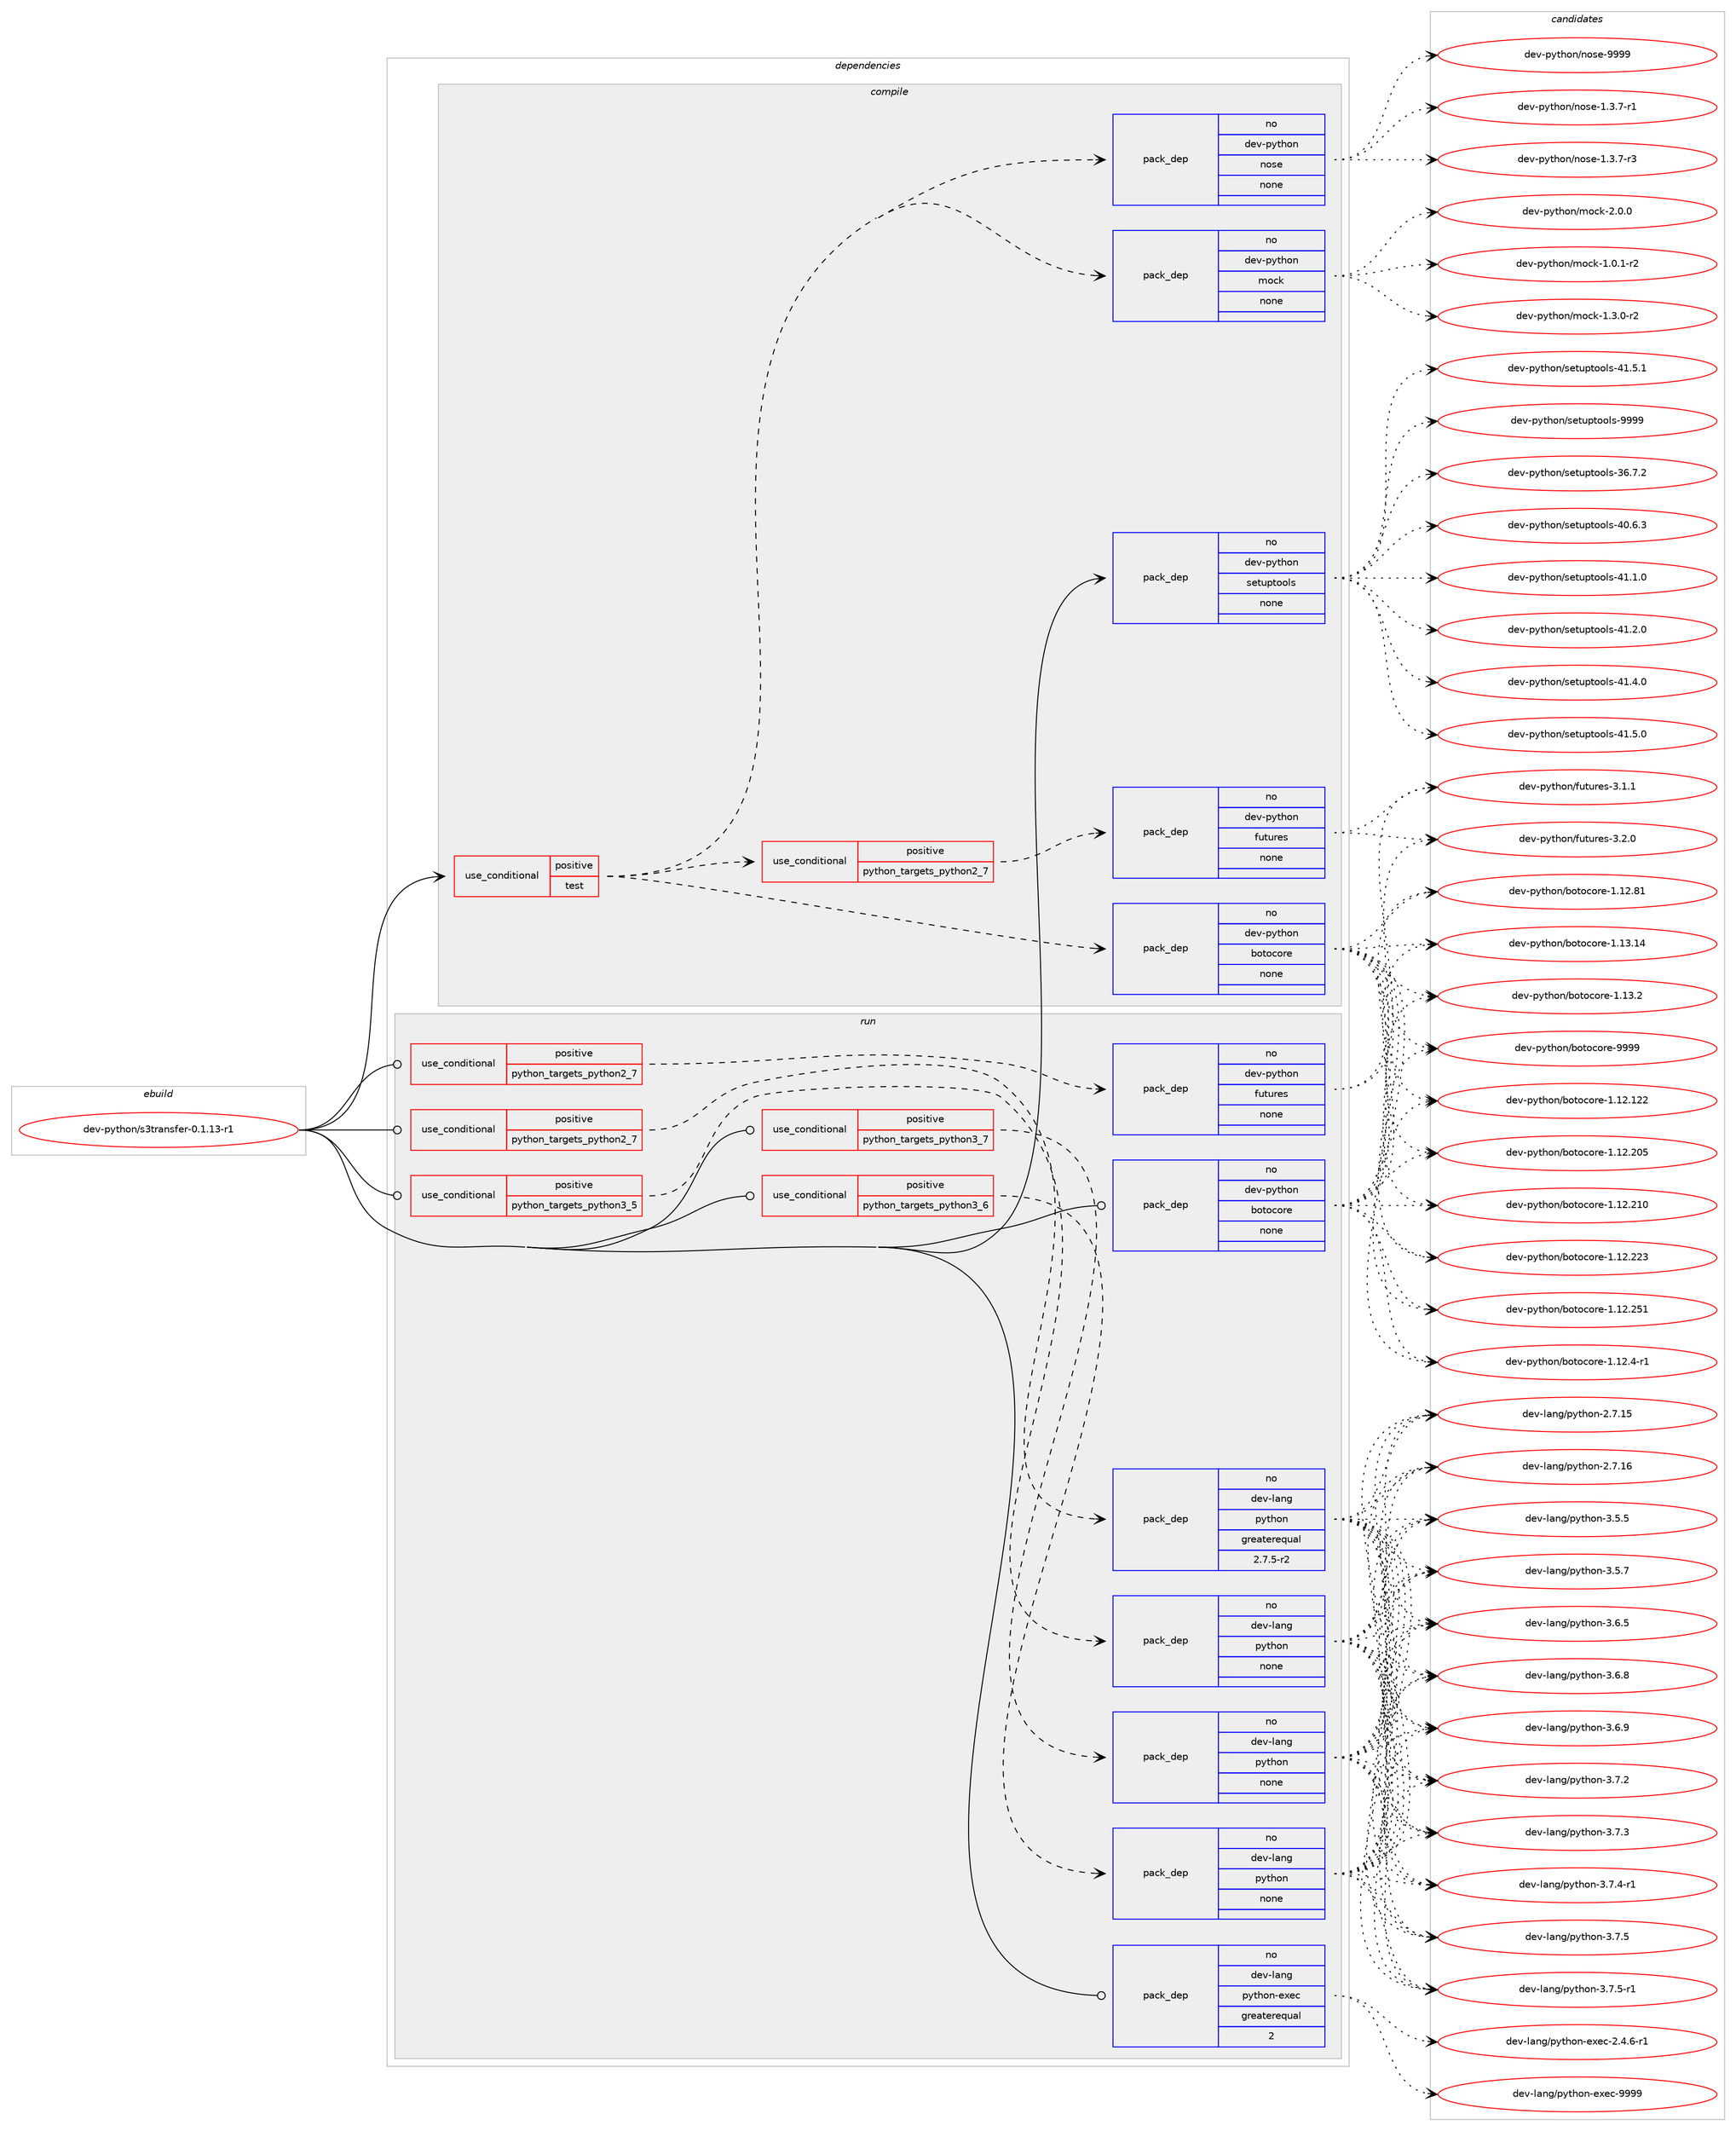 digraph prolog {

# *************
# Graph options
# *************

newrank=true;
concentrate=true;
compound=true;
graph [rankdir=LR,fontname=Helvetica,fontsize=10,ranksep=1.5];#, ranksep=2.5, nodesep=0.2];
edge  [arrowhead=vee];
node  [fontname=Helvetica,fontsize=10];

# **********
# The ebuild
# **********

subgraph cluster_leftcol {
color=gray;
rank=same;
label=<<i>ebuild</i>>;
id [label="dev-python/s3transfer-0.1.13-r1", color=red, width=4, href="../dev-python/s3transfer-0.1.13-r1.svg"];
}

# ****************
# The dependencies
# ****************

subgraph cluster_midcol {
color=gray;
label=<<i>dependencies</i>>;
subgraph cluster_compile {
fillcolor="#eeeeee";
style=filled;
label=<<i>compile</i>>;
subgraph cond148989 {
dependency636232 [label=<<TABLE BORDER="0" CELLBORDER="1" CELLSPACING="0" CELLPADDING="4"><TR><TD ROWSPAN="3" CELLPADDING="10">use_conditional</TD></TR><TR><TD>positive</TD></TR><TR><TD>test</TD></TR></TABLE>>, shape=none, color=red];
subgraph pack475362 {
dependency636233 [label=<<TABLE BORDER="0" CELLBORDER="1" CELLSPACING="0" CELLPADDING="4" WIDTH="220"><TR><TD ROWSPAN="6" CELLPADDING="30">pack_dep</TD></TR><TR><TD WIDTH="110">no</TD></TR><TR><TD>dev-python</TD></TR><TR><TD>botocore</TD></TR><TR><TD>none</TD></TR><TR><TD></TD></TR></TABLE>>, shape=none, color=blue];
}
dependency636232:e -> dependency636233:w [weight=20,style="dashed",arrowhead="vee"];
subgraph cond148990 {
dependency636234 [label=<<TABLE BORDER="0" CELLBORDER="1" CELLSPACING="0" CELLPADDING="4"><TR><TD ROWSPAN="3" CELLPADDING="10">use_conditional</TD></TR><TR><TD>positive</TD></TR><TR><TD>python_targets_python2_7</TD></TR></TABLE>>, shape=none, color=red];
subgraph pack475363 {
dependency636235 [label=<<TABLE BORDER="0" CELLBORDER="1" CELLSPACING="0" CELLPADDING="4" WIDTH="220"><TR><TD ROWSPAN="6" CELLPADDING="30">pack_dep</TD></TR><TR><TD WIDTH="110">no</TD></TR><TR><TD>dev-python</TD></TR><TR><TD>futures</TD></TR><TR><TD>none</TD></TR><TR><TD></TD></TR></TABLE>>, shape=none, color=blue];
}
dependency636234:e -> dependency636235:w [weight=20,style="dashed",arrowhead="vee"];
}
dependency636232:e -> dependency636234:w [weight=20,style="dashed",arrowhead="vee"];
subgraph pack475364 {
dependency636236 [label=<<TABLE BORDER="0" CELLBORDER="1" CELLSPACING="0" CELLPADDING="4" WIDTH="220"><TR><TD ROWSPAN="6" CELLPADDING="30">pack_dep</TD></TR><TR><TD WIDTH="110">no</TD></TR><TR><TD>dev-python</TD></TR><TR><TD>mock</TD></TR><TR><TD>none</TD></TR><TR><TD></TD></TR></TABLE>>, shape=none, color=blue];
}
dependency636232:e -> dependency636236:w [weight=20,style="dashed",arrowhead="vee"];
subgraph pack475365 {
dependency636237 [label=<<TABLE BORDER="0" CELLBORDER="1" CELLSPACING="0" CELLPADDING="4" WIDTH="220"><TR><TD ROWSPAN="6" CELLPADDING="30">pack_dep</TD></TR><TR><TD WIDTH="110">no</TD></TR><TR><TD>dev-python</TD></TR><TR><TD>nose</TD></TR><TR><TD>none</TD></TR><TR><TD></TD></TR></TABLE>>, shape=none, color=blue];
}
dependency636232:e -> dependency636237:w [weight=20,style="dashed",arrowhead="vee"];
}
id:e -> dependency636232:w [weight=20,style="solid",arrowhead="vee"];
subgraph pack475366 {
dependency636238 [label=<<TABLE BORDER="0" CELLBORDER="1" CELLSPACING="0" CELLPADDING="4" WIDTH="220"><TR><TD ROWSPAN="6" CELLPADDING="30">pack_dep</TD></TR><TR><TD WIDTH="110">no</TD></TR><TR><TD>dev-python</TD></TR><TR><TD>setuptools</TD></TR><TR><TD>none</TD></TR><TR><TD></TD></TR></TABLE>>, shape=none, color=blue];
}
id:e -> dependency636238:w [weight=20,style="solid",arrowhead="vee"];
}
subgraph cluster_compileandrun {
fillcolor="#eeeeee";
style=filled;
label=<<i>compile and run</i>>;
}
subgraph cluster_run {
fillcolor="#eeeeee";
style=filled;
label=<<i>run</i>>;
subgraph cond148991 {
dependency636239 [label=<<TABLE BORDER="0" CELLBORDER="1" CELLSPACING="0" CELLPADDING="4"><TR><TD ROWSPAN="3" CELLPADDING="10">use_conditional</TD></TR><TR><TD>positive</TD></TR><TR><TD>python_targets_python2_7</TD></TR></TABLE>>, shape=none, color=red];
subgraph pack475367 {
dependency636240 [label=<<TABLE BORDER="0" CELLBORDER="1" CELLSPACING="0" CELLPADDING="4" WIDTH="220"><TR><TD ROWSPAN="6" CELLPADDING="30">pack_dep</TD></TR><TR><TD WIDTH="110">no</TD></TR><TR><TD>dev-lang</TD></TR><TR><TD>python</TD></TR><TR><TD>greaterequal</TD></TR><TR><TD>2.7.5-r2</TD></TR></TABLE>>, shape=none, color=blue];
}
dependency636239:e -> dependency636240:w [weight=20,style="dashed",arrowhead="vee"];
}
id:e -> dependency636239:w [weight=20,style="solid",arrowhead="odot"];
subgraph cond148992 {
dependency636241 [label=<<TABLE BORDER="0" CELLBORDER="1" CELLSPACING="0" CELLPADDING="4"><TR><TD ROWSPAN="3" CELLPADDING="10">use_conditional</TD></TR><TR><TD>positive</TD></TR><TR><TD>python_targets_python2_7</TD></TR></TABLE>>, shape=none, color=red];
subgraph pack475368 {
dependency636242 [label=<<TABLE BORDER="0" CELLBORDER="1" CELLSPACING="0" CELLPADDING="4" WIDTH="220"><TR><TD ROWSPAN="6" CELLPADDING="30">pack_dep</TD></TR><TR><TD WIDTH="110">no</TD></TR><TR><TD>dev-python</TD></TR><TR><TD>futures</TD></TR><TR><TD>none</TD></TR><TR><TD></TD></TR></TABLE>>, shape=none, color=blue];
}
dependency636241:e -> dependency636242:w [weight=20,style="dashed",arrowhead="vee"];
}
id:e -> dependency636241:w [weight=20,style="solid",arrowhead="odot"];
subgraph cond148993 {
dependency636243 [label=<<TABLE BORDER="0" CELLBORDER="1" CELLSPACING="0" CELLPADDING="4"><TR><TD ROWSPAN="3" CELLPADDING="10">use_conditional</TD></TR><TR><TD>positive</TD></TR><TR><TD>python_targets_python3_5</TD></TR></TABLE>>, shape=none, color=red];
subgraph pack475369 {
dependency636244 [label=<<TABLE BORDER="0" CELLBORDER="1" CELLSPACING="0" CELLPADDING="4" WIDTH="220"><TR><TD ROWSPAN="6" CELLPADDING="30">pack_dep</TD></TR><TR><TD WIDTH="110">no</TD></TR><TR><TD>dev-lang</TD></TR><TR><TD>python</TD></TR><TR><TD>none</TD></TR><TR><TD></TD></TR></TABLE>>, shape=none, color=blue];
}
dependency636243:e -> dependency636244:w [weight=20,style="dashed",arrowhead="vee"];
}
id:e -> dependency636243:w [weight=20,style="solid",arrowhead="odot"];
subgraph cond148994 {
dependency636245 [label=<<TABLE BORDER="0" CELLBORDER="1" CELLSPACING="0" CELLPADDING="4"><TR><TD ROWSPAN="3" CELLPADDING="10">use_conditional</TD></TR><TR><TD>positive</TD></TR><TR><TD>python_targets_python3_6</TD></TR></TABLE>>, shape=none, color=red];
subgraph pack475370 {
dependency636246 [label=<<TABLE BORDER="0" CELLBORDER="1" CELLSPACING="0" CELLPADDING="4" WIDTH="220"><TR><TD ROWSPAN="6" CELLPADDING="30">pack_dep</TD></TR><TR><TD WIDTH="110">no</TD></TR><TR><TD>dev-lang</TD></TR><TR><TD>python</TD></TR><TR><TD>none</TD></TR><TR><TD></TD></TR></TABLE>>, shape=none, color=blue];
}
dependency636245:e -> dependency636246:w [weight=20,style="dashed",arrowhead="vee"];
}
id:e -> dependency636245:w [weight=20,style="solid",arrowhead="odot"];
subgraph cond148995 {
dependency636247 [label=<<TABLE BORDER="0" CELLBORDER="1" CELLSPACING="0" CELLPADDING="4"><TR><TD ROWSPAN="3" CELLPADDING="10">use_conditional</TD></TR><TR><TD>positive</TD></TR><TR><TD>python_targets_python3_7</TD></TR></TABLE>>, shape=none, color=red];
subgraph pack475371 {
dependency636248 [label=<<TABLE BORDER="0" CELLBORDER="1" CELLSPACING="0" CELLPADDING="4" WIDTH="220"><TR><TD ROWSPAN="6" CELLPADDING="30">pack_dep</TD></TR><TR><TD WIDTH="110">no</TD></TR><TR><TD>dev-lang</TD></TR><TR><TD>python</TD></TR><TR><TD>none</TD></TR><TR><TD></TD></TR></TABLE>>, shape=none, color=blue];
}
dependency636247:e -> dependency636248:w [weight=20,style="dashed",arrowhead="vee"];
}
id:e -> dependency636247:w [weight=20,style="solid",arrowhead="odot"];
subgraph pack475372 {
dependency636249 [label=<<TABLE BORDER="0" CELLBORDER="1" CELLSPACING="0" CELLPADDING="4" WIDTH="220"><TR><TD ROWSPAN="6" CELLPADDING="30">pack_dep</TD></TR><TR><TD WIDTH="110">no</TD></TR><TR><TD>dev-lang</TD></TR><TR><TD>python-exec</TD></TR><TR><TD>greaterequal</TD></TR><TR><TD>2</TD></TR></TABLE>>, shape=none, color=blue];
}
id:e -> dependency636249:w [weight=20,style="solid",arrowhead="odot"];
subgraph pack475373 {
dependency636250 [label=<<TABLE BORDER="0" CELLBORDER="1" CELLSPACING="0" CELLPADDING="4" WIDTH="220"><TR><TD ROWSPAN="6" CELLPADDING="30">pack_dep</TD></TR><TR><TD WIDTH="110">no</TD></TR><TR><TD>dev-python</TD></TR><TR><TD>botocore</TD></TR><TR><TD>none</TD></TR><TR><TD></TD></TR></TABLE>>, shape=none, color=blue];
}
id:e -> dependency636250:w [weight=20,style="solid",arrowhead="odot"];
}
}

# **************
# The candidates
# **************

subgraph cluster_choices {
rank=same;
color=gray;
label=<<i>candidates</i>>;

subgraph choice475362 {
color=black;
nodesep=1;
choice10010111845112121116104111110479811111611199111114101454946495046495050 [label="dev-python/botocore-1.12.122", color=red, width=4,href="../dev-python/botocore-1.12.122.svg"];
choice10010111845112121116104111110479811111611199111114101454946495046504853 [label="dev-python/botocore-1.12.205", color=red, width=4,href="../dev-python/botocore-1.12.205.svg"];
choice10010111845112121116104111110479811111611199111114101454946495046504948 [label="dev-python/botocore-1.12.210", color=red, width=4,href="../dev-python/botocore-1.12.210.svg"];
choice10010111845112121116104111110479811111611199111114101454946495046505051 [label="dev-python/botocore-1.12.223", color=red, width=4,href="../dev-python/botocore-1.12.223.svg"];
choice10010111845112121116104111110479811111611199111114101454946495046505349 [label="dev-python/botocore-1.12.251", color=red, width=4,href="../dev-python/botocore-1.12.251.svg"];
choice10010111845112121116104111110479811111611199111114101454946495046524511449 [label="dev-python/botocore-1.12.4-r1", color=red, width=4,href="../dev-python/botocore-1.12.4-r1.svg"];
choice100101118451121211161041111104798111116111991111141014549464950465649 [label="dev-python/botocore-1.12.81", color=red, width=4,href="../dev-python/botocore-1.12.81.svg"];
choice100101118451121211161041111104798111116111991111141014549464951464952 [label="dev-python/botocore-1.13.14", color=red, width=4,href="../dev-python/botocore-1.13.14.svg"];
choice1001011184511212111610411111047981111161119911111410145494649514650 [label="dev-python/botocore-1.13.2", color=red, width=4,href="../dev-python/botocore-1.13.2.svg"];
choice100101118451121211161041111104798111116111991111141014557575757 [label="dev-python/botocore-9999", color=red, width=4,href="../dev-python/botocore-9999.svg"];
dependency636233:e -> choice10010111845112121116104111110479811111611199111114101454946495046495050:w [style=dotted,weight="100"];
dependency636233:e -> choice10010111845112121116104111110479811111611199111114101454946495046504853:w [style=dotted,weight="100"];
dependency636233:e -> choice10010111845112121116104111110479811111611199111114101454946495046504948:w [style=dotted,weight="100"];
dependency636233:e -> choice10010111845112121116104111110479811111611199111114101454946495046505051:w [style=dotted,weight="100"];
dependency636233:e -> choice10010111845112121116104111110479811111611199111114101454946495046505349:w [style=dotted,weight="100"];
dependency636233:e -> choice10010111845112121116104111110479811111611199111114101454946495046524511449:w [style=dotted,weight="100"];
dependency636233:e -> choice100101118451121211161041111104798111116111991111141014549464950465649:w [style=dotted,weight="100"];
dependency636233:e -> choice100101118451121211161041111104798111116111991111141014549464951464952:w [style=dotted,weight="100"];
dependency636233:e -> choice1001011184511212111610411111047981111161119911111410145494649514650:w [style=dotted,weight="100"];
dependency636233:e -> choice100101118451121211161041111104798111116111991111141014557575757:w [style=dotted,weight="100"];
}
subgraph choice475363 {
color=black;
nodesep=1;
choice1001011184511212111610411111047102117116117114101115455146494649 [label="dev-python/futures-3.1.1", color=red, width=4,href="../dev-python/futures-3.1.1.svg"];
choice1001011184511212111610411111047102117116117114101115455146504648 [label="dev-python/futures-3.2.0", color=red, width=4,href="../dev-python/futures-3.2.0.svg"];
dependency636235:e -> choice1001011184511212111610411111047102117116117114101115455146494649:w [style=dotted,weight="100"];
dependency636235:e -> choice1001011184511212111610411111047102117116117114101115455146504648:w [style=dotted,weight="100"];
}
subgraph choice475364 {
color=black;
nodesep=1;
choice1001011184511212111610411111047109111991074549464846494511450 [label="dev-python/mock-1.0.1-r2", color=red, width=4,href="../dev-python/mock-1.0.1-r2.svg"];
choice1001011184511212111610411111047109111991074549465146484511450 [label="dev-python/mock-1.3.0-r2", color=red, width=4,href="../dev-python/mock-1.3.0-r2.svg"];
choice100101118451121211161041111104710911199107455046484648 [label="dev-python/mock-2.0.0", color=red, width=4,href="../dev-python/mock-2.0.0.svg"];
dependency636236:e -> choice1001011184511212111610411111047109111991074549464846494511450:w [style=dotted,weight="100"];
dependency636236:e -> choice1001011184511212111610411111047109111991074549465146484511450:w [style=dotted,weight="100"];
dependency636236:e -> choice100101118451121211161041111104710911199107455046484648:w [style=dotted,weight="100"];
}
subgraph choice475365 {
color=black;
nodesep=1;
choice10010111845112121116104111110471101111151014549465146554511449 [label="dev-python/nose-1.3.7-r1", color=red, width=4,href="../dev-python/nose-1.3.7-r1.svg"];
choice10010111845112121116104111110471101111151014549465146554511451 [label="dev-python/nose-1.3.7-r3", color=red, width=4,href="../dev-python/nose-1.3.7-r3.svg"];
choice10010111845112121116104111110471101111151014557575757 [label="dev-python/nose-9999", color=red, width=4,href="../dev-python/nose-9999.svg"];
dependency636237:e -> choice10010111845112121116104111110471101111151014549465146554511449:w [style=dotted,weight="100"];
dependency636237:e -> choice10010111845112121116104111110471101111151014549465146554511451:w [style=dotted,weight="100"];
dependency636237:e -> choice10010111845112121116104111110471101111151014557575757:w [style=dotted,weight="100"];
}
subgraph choice475366 {
color=black;
nodesep=1;
choice100101118451121211161041111104711510111611711211611111110811545515446554650 [label="dev-python/setuptools-36.7.2", color=red, width=4,href="../dev-python/setuptools-36.7.2.svg"];
choice100101118451121211161041111104711510111611711211611111110811545524846544651 [label="dev-python/setuptools-40.6.3", color=red, width=4,href="../dev-python/setuptools-40.6.3.svg"];
choice100101118451121211161041111104711510111611711211611111110811545524946494648 [label="dev-python/setuptools-41.1.0", color=red, width=4,href="../dev-python/setuptools-41.1.0.svg"];
choice100101118451121211161041111104711510111611711211611111110811545524946504648 [label="dev-python/setuptools-41.2.0", color=red, width=4,href="../dev-python/setuptools-41.2.0.svg"];
choice100101118451121211161041111104711510111611711211611111110811545524946524648 [label="dev-python/setuptools-41.4.0", color=red, width=4,href="../dev-python/setuptools-41.4.0.svg"];
choice100101118451121211161041111104711510111611711211611111110811545524946534648 [label="dev-python/setuptools-41.5.0", color=red, width=4,href="../dev-python/setuptools-41.5.0.svg"];
choice100101118451121211161041111104711510111611711211611111110811545524946534649 [label="dev-python/setuptools-41.5.1", color=red, width=4,href="../dev-python/setuptools-41.5.1.svg"];
choice10010111845112121116104111110471151011161171121161111111081154557575757 [label="dev-python/setuptools-9999", color=red, width=4,href="../dev-python/setuptools-9999.svg"];
dependency636238:e -> choice100101118451121211161041111104711510111611711211611111110811545515446554650:w [style=dotted,weight="100"];
dependency636238:e -> choice100101118451121211161041111104711510111611711211611111110811545524846544651:w [style=dotted,weight="100"];
dependency636238:e -> choice100101118451121211161041111104711510111611711211611111110811545524946494648:w [style=dotted,weight="100"];
dependency636238:e -> choice100101118451121211161041111104711510111611711211611111110811545524946504648:w [style=dotted,weight="100"];
dependency636238:e -> choice100101118451121211161041111104711510111611711211611111110811545524946524648:w [style=dotted,weight="100"];
dependency636238:e -> choice100101118451121211161041111104711510111611711211611111110811545524946534648:w [style=dotted,weight="100"];
dependency636238:e -> choice100101118451121211161041111104711510111611711211611111110811545524946534649:w [style=dotted,weight="100"];
dependency636238:e -> choice10010111845112121116104111110471151011161171121161111111081154557575757:w [style=dotted,weight="100"];
}
subgraph choice475367 {
color=black;
nodesep=1;
choice10010111845108971101034711212111610411111045504655464953 [label="dev-lang/python-2.7.15", color=red, width=4,href="../dev-lang/python-2.7.15.svg"];
choice10010111845108971101034711212111610411111045504655464954 [label="dev-lang/python-2.7.16", color=red, width=4,href="../dev-lang/python-2.7.16.svg"];
choice100101118451089711010347112121116104111110455146534653 [label="dev-lang/python-3.5.5", color=red, width=4,href="../dev-lang/python-3.5.5.svg"];
choice100101118451089711010347112121116104111110455146534655 [label="dev-lang/python-3.5.7", color=red, width=4,href="../dev-lang/python-3.5.7.svg"];
choice100101118451089711010347112121116104111110455146544653 [label="dev-lang/python-3.6.5", color=red, width=4,href="../dev-lang/python-3.6.5.svg"];
choice100101118451089711010347112121116104111110455146544656 [label="dev-lang/python-3.6.8", color=red, width=4,href="../dev-lang/python-3.6.8.svg"];
choice100101118451089711010347112121116104111110455146544657 [label="dev-lang/python-3.6.9", color=red, width=4,href="../dev-lang/python-3.6.9.svg"];
choice100101118451089711010347112121116104111110455146554650 [label="dev-lang/python-3.7.2", color=red, width=4,href="../dev-lang/python-3.7.2.svg"];
choice100101118451089711010347112121116104111110455146554651 [label="dev-lang/python-3.7.3", color=red, width=4,href="../dev-lang/python-3.7.3.svg"];
choice1001011184510897110103471121211161041111104551465546524511449 [label="dev-lang/python-3.7.4-r1", color=red, width=4,href="../dev-lang/python-3.7.4-r1.svg"];
choice100101118451089711010347112121116104111110455146554653 [label="dev-lang/python-3.7.5", color=red, width=4,href="../dev-lang/python-3.7.5.svg"];
choice1001011184510897110103471121211161041111104551465546534511449 [label="dev-lang/python-3.7.5-r1", color=red, width=4,href="../dev-lang/python-3.7.5-r1.svg"];
dependency636240:e -> choice10010111845108971101034711212111610411111045504655464953:w [style=dotted,weight="100"];
dependency636240:e -> choice10010111845108971101034711212111610411111045504655464954:w [style=dotted,weight="100"];
dependency636240:e -> choice100101118451089711010347112121116104111110455146534653:w [style=dotted,weight="100"];
dependency636240:e -> choice100101118451089711010347112121116104111110455146534655:w [style=dotted,weight="100"];
dependency636240:e -> choice100101118451089711010347112121116104111110455146544653:w [style=dotted,weight="100"];
dependency636240:e -> choice100101118451089711010347112121116104111110455146544656:w [style=dotted,weight="100"];
dependency636240:e -> choice100101118451089711010347112121116104111110455146544657:w [style=dotted,weight="100"];
dependency636240:e -> choice100101118451089711010347112121116104111110455146554650:w [style=dotted,weight="100"];
dependency636240:e -> choice100101118451089711010347112121116104111110455146554651:w [style=dotted,weight="100"];
dependency636240:e -> choice1001011184510897110103471121211161041111104551465546524511449:w [style=dotted,weight="100"];
dependency636240:e -> choice100101118451089711010347112121116104111110455146554653:w [style=dotted,weight="100"];
dependency636240:e -> choice1001011184510897110103471121211161041111104551465546534511449:w [style=dotted,weight="100"];
}
subgraph choice475368 {
color=black;
nodesep=1;
choice1001011184511212111610411111047102117116117114101115455146494649 [label="dev-python/futures-3.1.1", color=red, width=4,href="../dev-python/futures-3.1.1.svg"];
choice1001011184511212111610411111047102117116117114101115455146504648 [label="dev-python/futures-3.2.0", color=red, width=4,href="../dev-python/futures-3.2.0.svg"];
dependency636242:e -> choice1001011184511212111610411111047102117116117114101115455146494649:w [style=dotted,weight="100"];
dependency636242:e -> choice1001011184511212111610411111047102117116117114101115455146504648:w [style=dotted,weight="100"];
}
subgraph choice475369 {
color=black;
nodesep=1;
choice10010111845108971101034711212111610411111045504655464953 [label="dev-lang/python-2.7.15", color=red, width=4,href="../dev-lang/python-2.7.15.svg"];
choice10010111845108971101034711212111610411111045504655464954 [label="dev-lang/python-2.7.16", color=red, width=4,href="../dev-lang/python-2.7.16.svg"];
choice100101118451089711010347112121116104111110455146534653 [label="dev-lang/python-3.5.5", color=red, width=4,href="../dev-lang/python-3.5.5.svg"];
choice100101118451089711010347112121116104111110455146534655 [label="dev-lang/python-3.5.7", color=red, width=4,href="../dev-lang/python-3.5.7.svg"];
choice100101118451089711010347112121116104111110455146544653 [label="dev-lang/python-3.6.5", color=red, width=4,href="../dev-lang/python-3.6.5.svg"];
choice100101118451089711010347112121116104111110455146544656 [label="dev-lang/python-3.6.8", color=red, width=4,href="../dev-lang/python-3.6.8.svg"];
choice100101118451089711010347112121116104111110455146544657 [label="dev-lang/python-3.6.9", color=red, width=4,href="../dev-lang/python-3.6.9.svg"];
choice100101118451089711010347112121116104111110455146554650 [label="dev-lang/python-3.7.2", color=red, width=4,href="../dev-lang/python-3.7.2.svg"];
choice100101118451089711010347112121116104111110455146554651 [label="dev-lang/python-3.7.3", color=red, width=4,href="../dev-lang/python-3.7.3.svg"];
choice1001011184510897110103471121211161041111104551465546524511449 [label="dev-lang/python-3.7.4-r1", color=red, width=4,href="../dev-lang/python-3.7.4-r1.svg"];
choice100101118451089711010347112121116104111110455146554653 [label="dev-lang/python-3.7.5", color=red, width=4,href="../dev-lang/python-3.7.5.svg"];
choice1001011184510897110103471121211161041111104551465546534511449 [label="dev-lang/python-3.7.5-r1", color=red, width=4,href="../dev-lang/python-3.7.5-r1.svg"];
dependency636244:e -> choice10010111845108971101034711212111610411111045504655464953:w [style=dotted,weight="100"];
dependency636244:e -> choice10010111845108971101034711212111610411111045504655464954:w [style=dotted,weight="100"];
dependency636244:e -> choice100101118451089711010347112121116104111110455146534653:w [style=dotted,weight="100"];
dependency636244:e -> choice100101118451089711010347112121116104111110455146534655:w [style=dotted,weight="100"];
dependency636244:e -> choice100101118451089711010347112121116104111110455146544653:w [style=dotted,weight="100"];
dependency636244:e -> choice100101118451089711010347112121116104111110455146544656:w [style=dotted,weight="100"];
dependency636244:e -> choice100101118451089711010347112121116104111110455146544657:w [style=dotted,weight="100"];
dependency636244:e -> choice100101118451089711010347112121116104111110455146554650:w [style=dotted,weight="100"];
dependency636244:e -> choice100101118451089711010347112121116104111110455146554651:w [style=dotted,weight="100"];
dependency636244:e -> choice1001011184510897110103471121211161041111104551465546524511449:w [style=dotted,weight="100"];
dependency636244:e -> choice100101118451089711010347112121116104111110455146554653:w [style=dotted,weight="100"];
dependency636244:e -> choice1001011184510897110103471121211161041111104551465546534511449:w [style=dotted,weight="100"];
}
subgraph choice475370 {
color=black;
nodesep=1;
choice10010111845108971101034711212111610411111045504655464953 [label="dev-lang/python-2.7.15", color=red, width=4,href="../dev-lang/python-2.7.15.svg"];
choice10010111845108971101034711212111610411111045504655464954 [label="dev-lang/python-2.7.16", color=red, width=4,href="../dev-lang/python-2.7.16.svg"];
choice100101118451089711010347112121116104111110455146534653 [label="dev-lang/python-3.5.5", color=red, width=4,href="../dev-lang/python-3.5.5.svg"];
choice100101118451089711010347112121116104111110455146534655 [label="dev-lang/python-3.5.7", color=red, width=4,href="../dev-lang/python-3.5.7.svg"];
choice100101118451089711010347112121116104111110455146544653 [label="dev-lang/python-3.6.5", color=red, width=4,href="../dev-lang/python-3.6.5.svg"];
choice100101118451089711010347112121116104111110455146544656 [label="dev-lang/python-3.6.8", color=red, width=4,href="../dev-lang/python-3.6.8.svg"];
choice100101118451089711010347112121116104111110455146544657 [label="dev-lang/python-3.6.9", color=red, width=4,href="../dev-lang/python-3.6.9.svg"];
choice100101118451089711010347112121116104111110455146554650 [label="dev-lang/python-3.7.2", color=red, width=4,href="../dev-lang/python-3.7.2.svg"];
choice100101118451089711010347112121116104111110455146554651 [label="dev-lang/python-3.7.3", color=red, width=4,href="../dev-lang/python-3.7.3.svg"];
choice1001011184510897110103471121211161041111104551465546524511449 [label="dev-lang/python-3.7.4-r1", color=red, width=4,href="../dev-lang/python-3.7.4-r1.svg"];
choice100101118451089711010347112121116104111110455146554653 [label="dev-lang/python-3.7.5", color=red, width=4,href="../dev-lang/python-3.7.5.svg"];
choice1001011184510897110103471121211161041111104551465546534511449 [label="dev-lang/python-3.7.5-r1", color=red, width=4,href="../dev-lang/python-3.7.5-r1.svg"];
dependency636246:e -> choice10010111845108971101034711212111610411111045504655464953:w [style=dotted,weight="100"];
dependency636246:e -> choice10010111845108971101034711212111610411111045504655464954:w [style=dotted,weight="100"];
dependency636246:e -> choice100101118451089711010347112121116104111110455146534653:w [style=dotted,weight="100"];
dependency636246:e -> choice100101118451089711010347112121116104111110455146534655:w [style=dotted,weight="100"];
dependency636246:e -> choice100101118451089711010347112121116104111110455146544653:w [style=dotted,weight="100"];
dependency636246:e -> choice100101118451089711010347112121116104111110455146544656:w [style=dotted,weight="100"];
dependency636246:e -> choice100101118451089711010347112121116104111110455146544657:w [style=dotted,weight="100"];
dependency636246:e -> choice100101118451089711010347112121116104111110455146554650:w [style=dotted,weight="100"];
dependency636246:e -> choice100101118451089711010347112121116104111110455146554651:w [style=dotted,weight="100"];
dependency636246:e -> choice1001011184510897110103471121211161041111104551465546524511449:w [style=dotted,weight="100"];
dependency636246:e -> choice100101118451089711010347112121116104111110455146554653:w [style=dotted,weight="100"];
dependency636246:e -> choice1001011184510897110103471121211161041111104551465546534511449:w [style=dotted,weight="100"];
}
subgraph choice475371 {
color=black;
nodesep=1;
choice10010111845108971101034711212111610411111045504655464953 [label="dev-lang/python-2.7.15", color=red, width=4,href="../dev-lang/python-2.7.15.svg"];
choice10010111845108971101034711212111610411111045504655464954 [label="dev-lang/python-2.7.16", color=red, width=4,href="../dev-lang/python-2.7.16.svg"];
choice100101118451089711010347112121116104111110455146534653 [label="dev-lang/python-3.5.5", color=red, width=4,href="../dev-lang/python-3.5.5.svg"];
choice100101118451089711010347112121116104111110455146534655 [label="dev-lang/python-3.5.7", color=red, width=4,href="../dev-lang/python-3.5.7.svg"];
choice100101118451089711010347112121116104111110455146544653 [label="dev-lang/python-3.6.5", color=red, width=4,href="../dev-lang/python-3.6.5.svg"];
choice100101118451089711010347112121116104111110455146544656 [label="dev-lang/python-3.6.8", color=red, width=4,href="../dev-lang/python-3.6.8.svg"];
choice100101118451089711010347112121116104111110455146544657 [label="dev-lang/python-3.6.9", color=red, width=4,href="../dev-lang/python-3.6.9.svg"];
choice100101118451089711010347112121116104111110455146554650 [label="dev-lang/python-3.7.2", color=red, width=4,href="../dev-lang/python-3.7.2.svg"];
choice100101118451089711010347112121116104111110455146554651 [label="dev-lang/python-3.7.3", color=red, width=4,href="../dev-lang/python-3.7.3.svg"];
choice1001011184510897110103471121211161041111104551465546524511449 [label="dev-lang/python-3.7.4-r1", color=red, width=4,href="../dev-lang/python-3.7.4-r1.svg"];
choice100101118451089711010347112121116104111110455146554653 [label="dev-lang/python-3.7.5", color=red, width=4,href="../dev-lang/python-3.7.5.svg"];
choice1001011184510897110103471121211161041111104551465546534511449 [label="dev-lang/python-3.7.5-r1", color=red, width=4,href="../dev-lang/python-3.7.5-r1.svg"];
dependency636248:e -> choice10010111845108971101034711212111610411111045504655464953:w [style=dotted,weight="100"];
dependency636248:e -> choice10010111845108971101034711212111610411111045504655464954:w [style=dotted,weight="100"];
dependency636248:e -> choice100101118451089711010347112121116104111110455146534653:w [style=dotted,weight="100"];
dependency636248:e -> choice100101118451089711010347112121116104111110455146534655:w [style=dotted,weight="100"];
dependency636248:e -> choice100101118451089711010347112121116104111110455146544653:w [style=dotted,weight="100"];
dependency636248:e -> choice100101118451089711010347112121116104111110455146544656:w [style=dotted,weight="100"];
dependency636248:e -> choice100101118451089711010347112121116104111110455146544657:w [style=dotted,weight="100"];
dependency636248:e -> choice100101118451089711010347112121116104111110455146554650:w [style=dotted,weight="100"];
dependency636248:e -> choice100101118451089711010347112121116104111110455146554651:w [style=dotted,weight="100"];
dependency636248:e -> choice1001011184510897110103471121211161041111104551465546524511449:w [style=dotted,weight="100"];
dependency636248:e -> choice100101118451089711010347112121116104111110455146554653:w [style=dotted,weight="100"];
dependency636248:e -> choice1001011184510897110103471121211161041111104551465546534511449:w [style=dotted,weight="100"];
}
subgraph choice475372 {
color=black;
nodesep=1;
choice10010111845108971101034711212111610411111045101120101994550465246544511449 [label="dev-lang/python-exec-2.4.6-r1", color=red, width=4,href="../dev-lang/python-exec-2.4.6-r1.svg"];
choice10010111845108971101034711212111610411111045101120101994557575757 [label="dev-lang/python-exec-9999", color=red, width=4,href="../dev-lang/python-exec-9999.svg"];
dependency636249:e -> choice10010111845108971101034711212111610411111045101120101994550465246544511449:w [style=dotted,weight="100"];
dependency636249:e -> choice10010111845108971101034711212111610411111045101120101994557575757:w [style=dotted,weight="100"];
}
subgraph choice475373 {
color=black;
nodesep=1;
choice10010111845112121116104111110479811111611199111114101454946495046495050 [label="dev-python/botocore-1.12.122", color=red, width=4,href="../dev-python/botocore-1.12.122.svg"];
choice10010111845112121116104111110479811111611199111114101454946495046504853 [label="dev-python/botocore-1.12.205", color=red, width=4,href="../dev-python/botocore-1.12.205.svg"];
choice10010111845112121116104111110479811111611199111114101454946495046504948 [label="dev-python/botocore-1.12.210", color=red, width=4,href="../dev-python/botocore-1.12.210.svg"];
choice10010111845112121116104111110479811111611199111114101454946495046505051 [label="dev-python/botocore-1.12.223", color=red, width=4,href="../dev-python/botocore-1.12.223.svg"];
choice10010111845112121116104111110479811111611199111114101454946495046505349 [label="dev-python/botocore-1.12.251", color=red, width=4,href="../dev-python/botocore-1.12.251.svg"];
choice10010111845112121116104111110479811111611199111114101454946495046524511449 [label="dev-python/botocore-1.12.4-r1", color=red, width=4,href="../dev-python/botocore-1.12.4-r1.svg"];
choice100101118451121211161041111104798111116111991111141014549464950465649 [label="dev-python/botocore-1.12.81", color=red, width=4,href="../dev-python/botocore-1.12.81.svg"];
choice100101118451121211161041111104798111116111991111141014549464951464952 [label="dev-python/botocore-1.13.14", color=red, width=4,href="../dev-python/botocore-1.13.14.svg"];
choice1001011184511212111610411111047981111161119911111410145494649514650 [label="dev-python/botocore-1.13.2", color=red, width=4,href="../dev-python/botocore-1.13.2.svg"];
choice100101118451121211161041111104798111116111991111141014557575757 [label="dev-python/botocore-9999", color=red, width=4,href="../dev-python/botocore-9999.svg"];
dependency636250:e -> choice10010111845112121116104111110479811111611199111114101454946495046495050:w [style=dotted,weight="100"];
dependency636250:e -> choice10010111845112121116104111110479811111611199111114101454946495046504853:w [style=dotted,weight="100"];
dependency636250:e -> choice10010111845112121116104111110479811111611199111114101454946495046504948:w [style=dotted,weight="100"];
dependency636250:e -> choice10010111845112121116104111110479811111611199111114101454946495046505051:w [style=dotted,weight="100"];
dependency636250:e -> choice10010111845112121116104111110479811111611199111114101454946495046505349:w [style=dotted,weight="100"];
dependency636250:e -> choice10010111845112121116104111110479811111611199111114101454946495046524511449:w [style=dotted,weight="100"];
dependency636250:e -> choice100101118451121211161041111104798111116111991111141014549464950465649:w [style=dotted,weight="100"];
dependency636250:e -> choice100101118451121211161041111104798111116111991111141014549464951464952:w [style=dotted,weight="100"];
dependency636250:e -> choice1001011184511212111610411111047981111161119911111410145494649514650:w [style=dotted,weight="100"];
dependency636250:e -> choice100101118451121211161041111104798111116111991111141014557575757:w [style=dotted,weight="100"];
}
}

}

